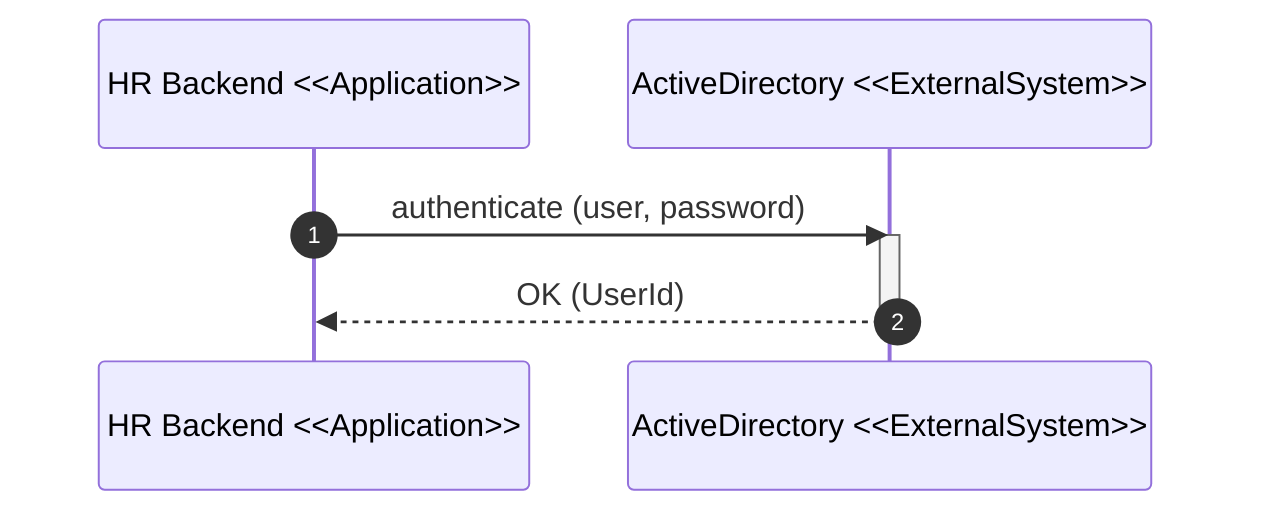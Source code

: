 sequenceDiagram
%%Generated by Modeler - do not change.
autonumber

participant hr_backend as HR Backend <<Application>>

participant activedirectory as ActiveDirectory <<ExternalSystem>>

hr_backend ->> activedirectory : authenticate (user, password)
activate activedirectory

activedirectory -->> hr_backend : OK (UserId)
deactivate activedirectory